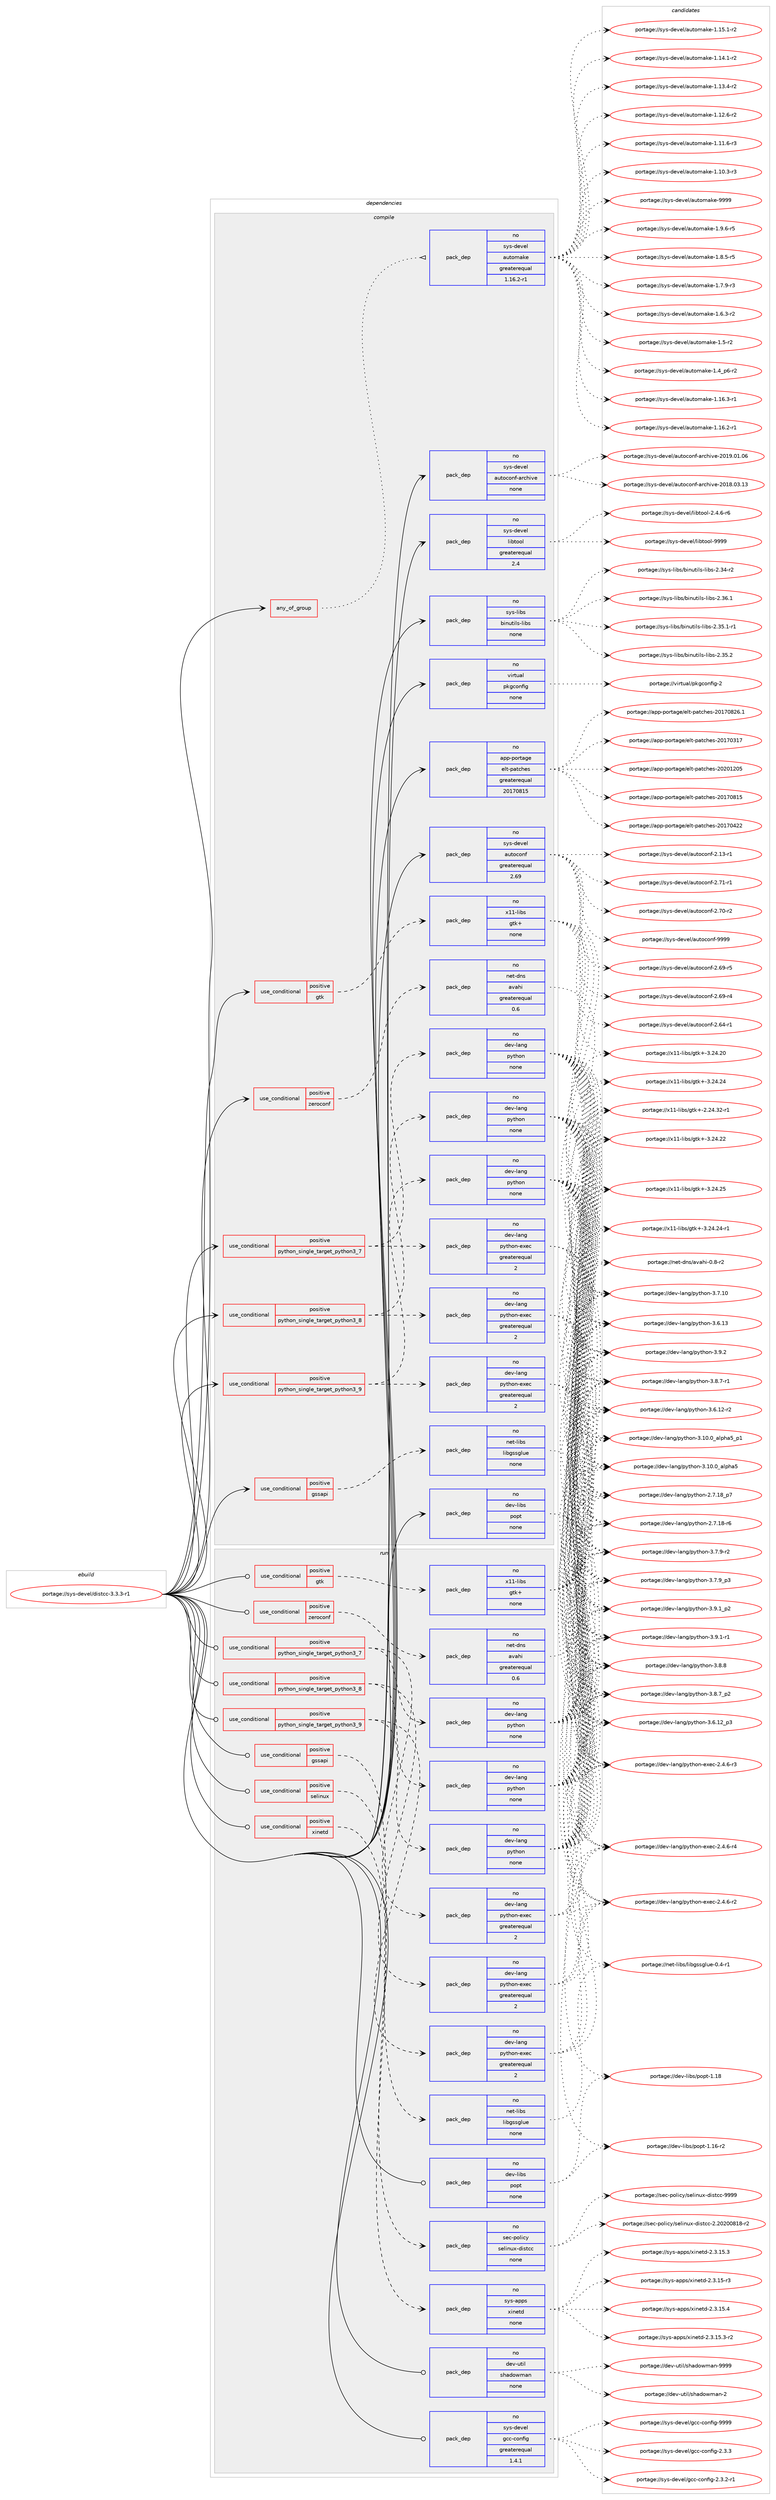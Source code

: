 digraph prolog {

# *************
# Graph options
# *************

newrank=true;
concentrate=true;
compound=true;
graph [rankdir=LR,fontname=Helvetica,fontsize=10,ranksep=1.5];#, ranksep=2.5, nodesep=0.2];
edge  [arrowhead=vee];
node  [fontname=Helvetica,fontsize=10];

# **********
# The ebuild
# **********

subgraph cluster_leftcol {
color=gray;
rank=same;
label=<<i>ebuild</i>>;
id [label="portage://sys-devel/distcc-3.3.3-r1", color=red, width=4, href="../sys-devel/distcc-3.3.3-r1.svg"];
}

# ****************
# The dependencies
# ****************

subgraph cluster_midcol {
color=gray;
label=<<i>dependencies</i>>;
subgraph cluster_compile {
fillcolor="#eeeeee";
style=filled;
label=<<i>compile</i>>;
subgraph any66 {
dependency5576 [label=<<TABLE BORDER="0" CELLBORDER="1" CELLSPACING="0" CELLPADDING="4"><TR><TD CELLPADDING="10">any_of_group</TD></TR></TABLE>>, shape=none, color=red];subgraph pack4156 {
dependency5577 [label=<<TABLE BORDER="0" CELLBORDER="1" CELLSPACING="0" CELLPADDING="4" WIDTH="220"><TR><TD ROWSPAN="6" CELLPADDING="30">pack_dep</TD></TR><TR><TD WIDTH="110">no</TD></TR><TR><TD>sys-devel</TD></TR><TR><TD>automake</TD></TR><TR><TD>greaterequal</TD></TR><TR><TD>1.16.2-r1</TD></TR></TABLE>>, shape=none, color=blue];
}
dependency5576:e -> dependency5577:w [weight=20,style="dotted",arrowhead="oinv"];
}
id:e -> dependency5576:w [weight=20,style="solid",arrowhead="vee"];
subgraph cond1345 {
dependency5578 [label=<<TABLE BORDER="0" CELLBORDER="1" CELLSPACING="0" CELLPADDING="4"><TR><TD ROWSPAN="3" CELLPADDING="10">use_conditional</TD></TR><TR><TD>positive</TD></TR><TR><TD>gssapi</TD></TR></TABLE>>, shape=none, color=red];
subgraph pack4157 {
dependency5579 [label=<<TABLE BORDER="0" CELLBORDER="1" CELLSPACING="0" CELLPADDING="4" WIDTH="220"><TR><TD ROWSPAN="6" CELLPADDING="30">pack_dep</TD></TR><TR><TD WIDTH="110">no</TD></TR><TR><TD>net-libs</TD></TR><TR><TD>libgssglue</TD></TR><TR><TD>none</TD></TR><TR><TD></TD></TR></TABLE>>, shape=none, color=blue];
}
dependency5578:e -> dependency5579:w [weight=20,style="dashed",arrowhead="vee"];
}
id:e -> dependency5578:w [weight=20,style="solid",arrowhead="vee"];
subgraph cond1346 {
dependency5580 [label=<<TABLE BORDER="0" CELLBORDER="1" CELLSPACING="0" CELLPADDING="4"><TR><TD ROWSPAN="3" CELLPADDING="10">use_conditional</TD></TR><TR><TD>positive</TD></TR><TR><TD>gtk</TD></TR></TABLE>>, shape=none, color=red];
subgraph pack4158 {
dependency5581 [label=<<TABLE BORDER="0" CELLBORDER="1" CELLSPACING="0" CELLPADDING="4" WIDTH="220"><TR><TD ROWSPAN="6" CELLPADDING="30">pack_dep</TD></TR><TR><TD WIDTH="110">no</TD></TR><TR><TD>x11-libs</TD></TR><TR><TD>gtk+</TD></TR><TR><TD>none</TD></TR><TR><TD></TD></TR></TABLE>>, shape=none, color=blue];
}
dependency5580:e -> dependency5581:w [weight=20,style="dashed",arrowhead="vee"];
}
id:e -> dependency5580:w [weight=20,style="solid",arrowhead="vee"];
subgraph cond1347 {
dependency5582 [label=<<TABLE BORDER="0" CELLBORDER="1" CELLSPACING="0" CELLPADDING="4"><TR><TD ROWSPAN="3" CELLPADDING="10">use_conditional</TD></TR><TR><TD>positive</TD></TR><TR><TD>python_single_target_python3_7</TD></TR></TABLE>>, shape=none, color=red];
subgraph pack4159 {
dependency5583 [label=<<TABLE BORDER="0" CELLBORDER="1" CELLSPACING="0" CELLPADDING="4" WIDTH="220"><TR><TD ROWSPAN="6" CELLPADDING="30">pack_dep</TD></TR><TR><TD WIDTH="110">no</TD></TR><TR><TD>dev-lang</TD></TR><TR><TD>python</TD></TR><TR><TD>none</TD></TR><TR><TD></TD></TR></TABLE>>, shape=none, color=blue];
}
dependency5582:e -> dependency5583:w [weight=20,style="dashed",arrowhead="vee"];
subgraph pack4160 {
dependency5584 [label=<<TABLE BORDER="0" CELLBORDER="1" CELLSPACING="0" CELLPADDING="4" WIDTH="220"><TR><TD ROWSPAN="6" CELLPADDING="30">pack_dep</TD></TR><TR><TD WIDTH="110">no</TD></TR><TR><TD>dev-lang</TD></TR><TR><TD>python-exec</TD></TR><TR><TD>greaterequal</TD></TR><TR><TD>2</TD></TR></TABLE>>, shape=none, color=blue];
}
dependency5582:e -> dependency5584:w [weight=20,style="dashed",arrowhead="vee"];
}
id:e -> dependency5582:w [weight=20,style="solid",arrowhead="vee"];
subgraph cond1348 {
dependency5585 [label=<<TABLE BORDER="0" CELLBORDER="1" CELLSPACING="0" CELLPADDING="4"><TR><TD ROWSPAN="3" CELLPADDING="10">use_conditional</TD></TR><TR><TD>positive</TD></TR><TR><TD>python_single_target_python3_8</TD></TR></TABLE>>, shape=none, color=red];
subgraph pack4161 {
dependency5586 [label=<<TABLE BORDER="0" CELLBORDER="1" CELLSPACING="0" CELLPADDING="4" WIDTH="220"><TR><TD ROWSPAN="6" CELLPADDING="30">pack_dep</TD></TR><TR><TD WIDTH="110">no</TD></TR><TR><TD>dev-lang</TD></TR><TR><TD>python</TD></TR><TR><TD>none</TD></TR><TR><TD></TD></TR></TABLE>>, shape=none, color=blue];
}
dependency5585:e -> dependency5586:w [weight=20,style="dashed",arrowhead="vee"];
subgraph pack4162 {
dependency5587 [label=<<TABLE BORDER="0" CELLBORDER="1" CELLSPACING="0" CELLPADDING="4" WIDTH="220"><TR><TD ROWSPAN="6" CELLPADDING="30">pack_dep</TD></TR><TR><TD WIDTH="110">no</TD></TR><TR><TD>dev-lang</TD></TR><TR><TD>python-exec</TD></TR><TR><TD>greaterequal</TD></TR><TR><TD>2</TD></TR></TABLE>>, shape=none, color=blue];
}
dependency5585:e -> dependency5587:w [weight=20,style="dashed",arrowhead="vee"];
}
id:e -> dependency5585:w [weight=20,style="solid",arrowhead="vee"];
subgraph cond1349 {
dependency5588 [label=<<TABLE BORDER="0" CELLBORDER="1" CELLSPACING="0" CELLPADDING="4"><TR><TD ROWSPAN="3" CELLPADDING="10">use_conditional</TD></TR><TR><TD>positive</TD></TR><TR><TD>python_single_target_python3_9</TD></TR></TABLE>>, shape=none, color=red];
subgraph pack4163 {
dependency5589 [label=<<TABLE BORDER="0" CELLBORDER="1" CELLSPACING="0" CELLPADDING="4" WIDTH="220"><TR><TD ROWSPAN="6" CELLPADDING="30">pack_dep</TD></TR><TR><TD WIDTH="110">no</TD></TR><TR><TD>dev-lang</TD></TR><TR><TD>python</TD></TR><TR><TD>none</TD></TR><TR><TD></TD></TR></TABLE>>, shape=none, color=blue];
}
dependency5588:e -> dependency5589:w [weight=20,style="dashed",arrowhead="vee"];
subgraph pack4164 {
dependency5590 [label=<<TABLE BORDER="0" CELLBORDER="1" CELLSPACING="0" CELLPADDING="4" WIDTH="220"><TR><TD ROWSPAN="6" CELLPADDING="30">pack_dep</TD></TR><TR><TD WIDTH="110">no</TD></TR><TR><TD>dev-lang</TD></TR><TR><TD>python-exec</TD></TR><TR><TD>greaterequal</TD></TR><TR><TD>2</TD></TR></TABLE>>, shape=none, color=blue];
}
dependency5588:e -> dependency5590:w [weight=20,style="dashed",arrowhead="vee"];
}
id:e -> dependency5588:w [weight=20,style="solid",arrowhead="vee"];
subgraph cond1350 {
dependency5591 [label=<<TABLE BORDER="0" CELLBORDER="1" CELLSPACING="0" CELLPADDING="4"><TR><TD ROWSPAN="3" CELLPADDING="10">use_conditional</TD></TR><TR><TD>positive</TD></TR><TR><TD>zeroconf</TD></TR></TABLE>>, shape=none, color=red];
subgraph pack4165 {
dependency5592 [label=<<TABLE BORDER="0" CELLBORDER="1" CELLSPACING="0" CELLPADDING="4" WIDTH="220"><TR><TD ROWSPAN="6" CELLPADDING="30">pack_dep</TD></TR><TR><TD WIDTH="110">no</TD></TR><TR><TD>net-dns</TD></TR><TR><TD>avahi</TD></TR><TR><TD>greaterequal</TD></TR><TR><TD>0.6</TD></TR></TABLE>>, shape=none, color=blue];
}
dependency5591:e -> dependency5592:w [weight=20,style="dashed",arrowhead="vee"];
}
id:e -> dependency5591:w [weight=20,style="solid",arrowhead="vee"];
subgraph pack4166 {
dependency5593 [label=<<TABLE BORDER="0" CELLBORDER="1" CELLSPACING="0" CELLPADDING="4" WIDTH="220"><TR><TD ROWSPAN="6" CELLPADDING="30">pack_dep</TD></TR><TR><TD WIDTH="110">no</TD></TR><TR><TD>app-portage</TD></TR><TR><TD>elt-patches</TD></TR><TR><TD>greaterequal</TD></TR><TR><TD>20170815</TD></TR></TABLE>>, shape=none, color=blue];
}
id:e -> dependency5593:w [weight=20,style="solid",arrowhead="vee"];
subgraph pack4167 {
dependency5594 [label=<<TABLE BORDER="0" CELLBORDER="1" CELLSPACING="0" CELLPADDING="4" WIDTH="220"><TR><TD ROWSPAN="6" CELLPADDING="30">pack_dep</TD></TR><TR><TD WIDTH="110">no</TD></TR><TR><TD>dev-libs</TD></TR><TR><TD>popt</TD></TR><TR><TD>none</TD></TR><TR><TD></TD></TR></TABLE>>, shape=none, color=blue];
}
id:e -> dependency5594:w [weight=20,style="solid",arrowhead="vee"];
subgraph pack4168 {
dependency5595 [label=<<TABLE BORDER="0" CELLBORDER="1" CELLSPACING="0" CELLPADDING="4" WIDTH="220"><TR><TD ROWSPAN="6" CELLPADDING="30">pack_dep</TD></TR><TR><TD WIDTH="110">no</TD></TR><TR><TD>sys-devel</TD></TR><TR><TD>autoconf</TD></TR><TR><TD>greaterequal</TD></TR><TR><TD>2.69</TD></TR></TABLE>>, shape=none, color=blue];
}
id:e -> dependency5595:w [weight=20,style="solid",arrowhead="vee"];
subgraph pack4169 {
dependency5596 [label=<<TABLE BORDER="0" CELLBORDER="1" CELLSPACING="0" CELLPADDING="4" WIDTH="220"><TR><TD ROWSPAN="6" CELLPADDING="30">pack_dep</TD></TR><TR><TD WIDTH="110">no</TD></TR><TR><TD>sys-devel</TD></TR><TR><TD>autoconf-archive</TD></TR><TR><TD>none</TD></TR><TR><TD></TD></TR></TABLE>>, shape=none, color=blue];
}
id:e -> dependency5596:w [weight=20,style="solid",arrowhead="vee"];
subgraph pack4170 {
dependency5597 [label=<<TABLE BORDER="0" CELLBORDER="1" CELLSPACING="0" CELLPADDING="4" WIDTH="220"><TR><TD ROWSPAN="6" CELLPADDING="30">pack_dep</TD></TR><TR><TD WIDTH="110">no</TD></TR><TR><TD>sys-devel</TD></TR><TR><TD>libtool</TD></TR><TR><TD>greaterequal</TD></TR><TR><TD>2.4</TD></TR></TABLE>>, shape=none, color=blue];
}
id:e -> dependency5597:w [weight=20,style="solid",arrowhead="vee"];
subgraph pack4171 {
dependency5598 [label=<<TABLE BORDER="0" CELLBORDER="1" CELLSPACING="0" CELLPADDING="4" WIDTH="220"><TR><TD ROWSPAN="6" CELLPADDING="30">pack_dep</TD></TR><TR><TD WIDTH="110">no</TD></TR><TR><TD>sys-libs</TD></TR><TR><TD>binutils-libs</TD></TR><TR><TD>none</TD></TR><TR><TD></TD></TR></TABLE>>, shape=none, color=blue];
}
id:e -> dependency5598:w [weight=20,style="solid",arrowhead="vee"];
subgraph pack4172 {
dependency5599 [label=<<TABLE BORDER="0" CELLBORDER="1" CELLSPACING="0" CELLPADDING="4" WIDTH="220"><TR><TD ROWSPAN="6" CELLPADDING="30">pack_dep</TD></TR><TR><TD WIDTH="110">no</TD></TR><TR><TD>virtual</TD></TR><TR><TD>pkgconfig</TD></TR><TR><TD>none</TD></TR><TR><TD></TD></TR></TABLE>>, shape=none, color=blue];
}
id:e -> dependency5599:w [weight=20,style="solid",arrowhead="vee"];
}
subgraph cluster_compileandrun {
fillcolor="#eeeeee";
style=filled;
label=<<i>compile and run</i>>;
}
subgraph cluster_run {
fillcolor="#eeeeee";
style=filled;
label=<<i>run</i>>;
subgraph cond1351 {
dependency5600 [label=<<TABLE BORDER="0" CELLBORDER="1" CELLSPACING="0" CELLPADDING="4"><TR><TD ROWSPAN="3" CELLPADDING="10">use_conditional</TD></TR><TR><TD>positive</TD></TR><TR><TD>gssapi</TD></TR></TABLE>>, shape=none, color=red];
subgraph pack4173 {
dependency5601 [label=<<TABLE BORDER="0" CELLBORDER="1" CELLSPACING="0" CELLPADDING="4" WIDTH="220"><TR><TD ROWSPAN="6" CELLPADDING="30">pack_dep</TD></TR><TR><TD WIDTH="110">no</TD></TR><TR><TD>net-libs</TD></TR><TR><TD>libgssglue</TD></TR><TR><TD>none</TD></TR><TR><TD></TD></TR></TABLE>>, shape=none, color=blue];
}
dependency5600:e -> dependency5601:w [weight=20,style="dashed",arrowhead="vee"];
}
id:e -> dependency5600:w [weight=20,style="solid",arrowhead="odot"];
subgraph cond1352 {
dependency5602 [label=<<TABLE BORDER="0" CELLBORDER="1" CELLSPACING="0" CELLPADDING="4"><TR><TD ROWSPAN="3" CELLPADDING="10">use_conditional</TD></TR><TR><TD>positive</TD></TR><TR><TD>gtk</TD></TR></TABLE>>, shape=none, color=red];
subgraph pack4174 {
dependency5603 [label=<<TABLE BORDER="0" CELLBORDER="1" CELLSPACING="0" CELLPADDING="4" WIDTH="220"><TR><TD ROWSPAN="6" CELLPADDING="30">pack_dep</TD></TR><TR><TD WIDTH="110">no</TD></TR><TR><TD>x11-libs</TD></TR><TR><TD>gtk+</TD></TR><TR><TD>none</TD></TR><TR><TD></TD></TR></TABLE>>, shape=none, color=blue];
}
dependency5602:e -> dependency5603:w [weight=20,style="dashed",arrowhead="vee"];
}
id:e -> dependency5602:w [weight=20,style="solid",arrowhead="odot"];
subgraph cond1353 {
dependency5604 [label=<<TABLE BORDER="0" CELLBORDER="1" CELLSPACING="0" CELLPADDING="4"><TR><TD ROWSPAN="3" CELLPADDING="10">use_conditional</TD></TR><TR><TD>positive</TD></TR><TR><TD>python_single_target_python3_7</TD></TR></TABLE>>, shape=none, color=red];
subgraph pack4175 {
dependency5605 [label=<<TABLE BORDER="0" CELLBORDER="1" CELLSPACING="0" CELLPADDING="4" WIDTH="220"><TR><TD ROWSPAN="6" CELLPADDING="30">pack_dep</TD></TR><TR><TD WIDTH="110">no</TD></TR><TR><TD>dev-lang</TD></TR><TR><TD>python</TD></TR><TR><TD>none</TD></TR><TR><TD></TD></TR></TABLE>>, shape=none, color=blue];
}
dependency5604:e -> dependency5605:w [weight=20,style="dashed",arrowhead="vee"];
subgraph pack4176 {
dependency5606 [label=<<TABLE BORDER="0" CELLBORDER="1" CELLSPACING="0" CELLPADDING="4" WIDTH="220"><TR><TD ROWSPAN="6" CELLPADDING="30">pack_dep</TD></TR><TR><TD WIDTH="110">no</TD></TR><TR><TD>dev-lang</TD></TR><TR><TD>python-exec</TD></TR><TR><TD>greaterequal</TD></TR><TR><TD>2</TD></TR></TABLE>>, shape=none, color=blue];
}
dependency5604:e -> dependency5606:w [weight=20,style="dashed",arrowhead="vee"];
}
id:e -> dependency5604:w [weight=20,style="solid",arrowhead="odot"];
subgraph cond1354 {
dependency5607 [label=<<TABLE BORDER="0" CELLBORDER="1" CELLSPACING="0" CELLPADDING="4"><TR><TD ROWSPAN="3" CELLPADDING="10">use_conditional</TD></TR><TR><TD>positive</TD></TR><TR><TD>python_single_target_python3_8</TD></TR></TABLE>>, shape=none, color=red];
subgraph pack4177 {
dependency5608 [label=<<TABLE BORDER="0" CELLBORDER="1" CELLSPACING="0" CELLPADDING="4" WIDTH="220"><TR><TD ROWSPAN="6" CELLPADDING="30">pack_dep</TD></TR><TR><TD WIDTH="110">no</TD></TR><TR><TD>dev-lang</TD></TR><TR><TD>python</TD></TR><TR><TD>none</TD></TR><TR><TD></TD></TR></TABLE>>, shape=none, color=blue];
}
dependency5607:e -> dependency5608:w [weight=20,style="dashed",arrowhead="vee"];
subgraph pack4178 {
dependency5609 [label=<<TABLE BORDER="0" CELLBORDER="1" CELLSPACING="0" CELLPADDING="4" WIDTH="220"><TR><TD ROWSPAN="6" CELLPADDING="30">pack_dep</TD></TR><TR><TD WIDTH="110">no</TD></TR><TR><TD>dev-lang</TD></TR><TR><TD>python-exec</TD></TR><TR><TD>greaterequal</TD></TR><TR><TD>2</TD></TR></TABLE>>, shape=none, color=blue];
}
dependency5607:e -> dependency5609:w [weight=20,style="dashed",arrowhead="vee"];
}
id:e -> dependency5607:w [weight=20,style="solid",arrowhead="odot"];
subgraph cond1355 {
dependency5610 [label=<<TABLE BORDER="0" CELLBORDER="1" CELLSPACING="0" CELLPADDING="4"><TR><TD ROWSPAN="3" CELLPADDING="10">use_conditional</TD></TR><TR><TD>positive</TD></TR><TR><TD>python_single_target_python3_9</TD></TR></TABLE>>, shape=none, color=red];
subgraph pack4179 {
dependency5611 [label=<<TABLE BORDER="0" CELLBORDER="1" CELLSPACING="0" CELLPADDING="4" WIDTH="220"><TR><TD ROWSPAN="6" CELLPADDING="30">pack_dep</TD></TR><TR><TD WIDTH="110">no</TD></TR><TR><TD>dev-lang</TD></TR><TR><TD>python</TD></TR><TR><TD>none</TD></TR><TR><TD></TD></TR></TABLE>>, shape=none, color=blue];
}
dependency5610:e -> dependency5611:w [weight=20,style="dashed",arrowhead="vee"];
subgraph pack4180 {
dependency5612 [label=<<TABLE BORDER="0" CELLBORDER="1" CELLSPACING="0" CELLPADDING="4" WIDTH="220"><TR><TD ROWSPAN="6" CELLPADDING="30">pack_dep</TD></TR><TR><TD WIDTH="110">no</TD></TR><TR><TD>dev-lang</TD></TR><TR><TD>python-exec</TD></TR><TR><TD>greaterequal</TD></TR><TR><TD>2</TD></TR></TABLE>>, shape=none, color=blue];
}
dependency5610:e -> dependency5612:w [weight=20,style="dashed",arrowhead="vee"];
}
id:e -> dependency5610:w [weight=20,style="solid",arrowhead="odot"];
subgraph cond1356 {
dependency5613 [label=<<TABLE BORDER="0" CELLBORDER="1" CELLSPACING="0" CELLPADDING="4"><TR><TD ROWSPAN="3" CELLPADDING="10">use_conditional</TD></TR><TR><TD>positive</TD></TR><TR><TD>selinux</TD></TR></TABLE>>, shape=none, color=red];
subgraph pack4181 {
dependency5614 [label=<<TABLE BORDER="0" CELLBORDER="1" CELLSPACING="0" CELLPADDING="4" WIDTH="220"><TR><TD ROWSPAN="6" CELLPADDING="30">pack_dep</TD></TR><TR><TD WIDTH="110">no</TD></TR><TR><TD>sec-policy</TD></TR><TR><TD>selinux-distcc</TD></TR><TR><TD>none</TD></TR><TR><TD></TD></TR></TABLE>>, shape=none, color=blue];
}
dependency5613:e -> dependency5614:w [weight=20,style="dashed",arrowhead="vee"];
}
id:e -> dependency5613:w [weight=20,style="solid",arrowhead="odot"];
subgraph cond1357 {
dependency5615 [label=<<TABLE BORDER="0" CELLBORDER="1" CELLSPACING="0" CELLPADDING="4"><TR><TD ROWSPAN="3" CELLPADDING="10">use_conditional</TD></TR><TR><TD>positive</TD></TR><TR><TD>xinetd</TD></TR></TABLE>>, shape=none, color=red];
subgraph pack4182 {
dependency5616 [label=<<TABLE BORDER="0" CELLBORDER="1" CELLSPACING="0" CELLPADDING="4" WIDTH="220"><TR><TD ROWSPAN="6" CELLPADDING="30">pack_dep</TD></TR><TR><TD WIDTH="110">no</TD></TR><TR><TD>sys-apps</TD></TR><TR><TD>xinetd</TD></TR><TR><TD>none</TD></TR><TR><TD></TD></TR></TABLE>>, shape=none, color=blue];
}
dependency5615:e -> dependency5616:w [weight=20,style="dashed",arrowhead="vee"];
}
id:e -> dependency5615:w [weight=20,style="solid",arrowhead="odot"];
subgraph cond1358 {
dependency5617 [label=<<TABLE BORDER="0" CELLBORDER="1" CELLSPACING="0" CELLPADDING="4"><TR><TD ROWSPAN="3" CELLPADDING="10">use_conditional</TD></TR><TR><TD>positive</TD></TR><TR><TD>zeroconf</TD></TR></TABLE>>, shape=none, color=red];
subgraph pack4183 {
dependency5618 [label=<<TABLE BORDER="0" CELLBORDER="1" CELLSPACING="0" CELLPADDING="4" WIDTH="220"><TR><TD ROWSPAN="6" CELLPADDING="30">pack_dep</TD></TR><TR><TD WIDTH="110">no</TD></TR><TR><TD>net-dns</TD></TR><TR><TD>avahi</TD></TR><TR><TD>greaterequal</TD></TR><TR><TD>0.6</TD></TR></TABLE>>, shape=none, color=blue];
}
dependency5617:e -> dependency5618:w [weight=20,style="dashed",arrowhead="vee"];
}
id:e -> dependency5617:w [weight=20,style="solid",arrowhead="odot"];
subgraph pack4184 {
dependency5619 [label=<<TABLE BORDER="0" CELLBORDER="1" CELLSPACING="0" CELLPADDING="4" WIDTH="220"><TR><TD ROWSPAN="6" CELLPADDING="30">pack_dep</TD></TR><TR><TD WIDTH="110">no</TD></TR><TR><TD>dev-libs</TD></TR><TR><TD>popt</TD></TR><TR><TD>none</TD></TR><TR><TD></TD></TR></TABLE>>, shape=none, color=blue];
}
id:e -> dependency5619:w [weight=20,style="solid",arrowhead="odot"];
subgraph pack4185 {
dependency5620 [label=<<TABLE BORDER="0" CELLBORDER="1" CELLSPACING="0" CELLPADDING="4" WIDTH="220"><TR><TD ROWSPAN="6" CELLPADDING="30">pack_dep</TD></TR><TR><TD WIDTH="110">no</TD></TR><TR><TD>dev-util</TD></TR><TR><TD>shadowman</TD></TR><TR><TD>none</TD></TR><TR><TD></TD></TR></TABLE>>, shape=none, color=blue];
}
id:e -> dependency5620:w [weight=20,style="solid",arrowhead="odot"];
subgraph pack4186 {
dependency5621 [label=<<TABLE BORDER="0" CELLBORDER="1" CELLSPACING="0" CELLPADDING="4" WIDTH="220"><TR><TD ROWSPAN="6" CELLPADDING="30">pack_dep</TD></TR><TR><TD WIDTH="110">no</TD></TR><TR><TD>sys-devel</TD></TR><TR><TD>gcc-config</TD></TR><TR><TD>greaterequal</TD></TR><TR><TD>1.4.1</TD></TR></TABLE>>, shape=none, color=blue];
}
id:e -> dependency5621:w [weight=20,style="solid",arrowhead="odot"];
}
}

# **************
# The candidates
# **************

subgraph cluster_choices {
rank=same;
color=gray;
label=<<i>candidates</i>>;

subgraph choice4156 {
color=black;
nodesep=1;
choice115121115451001011181011084797117116111109971071014557575757 [label="portage://sys-devel/automake-9999", color=red, width=4,href="../sys-devel/automake-9999.svg"];
choice115121115451001011181011084797117116111109971071014549465746544511453 [label="portage://sys-devel/automake-1.9.6-r5", color=red, width=4,href="../sys-devel/automake-1.9.6-r5.svg"];
choice115121115451001011181011084797117116111109971071014549465646534511453 [label="portage://sys-devel/automake-1.8.5-r5", color=red, width=4,href="../sys-devel/automake-1.8.5-r5.svg"];
choice115121115451001011181011084797117116111109971071014549465546574511451 [label="portage://sys-devel/automake-1.7.9-r3", color=red, width=4,href="../sys-devel/automake-1.7.9-r3.svg"];
choice115121115451001011181011084797117116111109971071014549465446514511450 [label="portage://sys-devel/automake-1.6.3-r2", color=red, width=4,href="../sys-devel/automake-1.6.3-r2.svg"];
choice11512111545100101118101108479711711611110997107101454946534511450 [label="portage://sys-devel/automake-1.5-r2", color=red, width=4,href="../sys-devel/automake-1.5-r2.svg"];
choice115121115451001011181011084797117116111109971071014549465295112544511450 [label="portage://sys-devel/automake-1.4_p6-r2", color=red, width=4,href="../sys-devel/automake-1.4_p6-r2.svg"];
choice11512111545100101118101108479711711611110997107101454946495446514511449 [label="portage://sys-devel/automake-1.16.3-r1", color=red, width=4,href="../sys-devel/automake-1.16.3-r1.svg"];
choice11512111545100101118101108479711711611110997107101454946495446504511449 [label="portage://sys-devel/automake-1.16.2-r1", color=red, width=4,href="../sys-devel/automake-1.16.2-r1.svg"];
choice11512111545100101118101108479711711611110997107101454946495346494511450 [label="portage://sys-devel/automake-1.15.1-r2", color=red, width=4,href="../sys-devel/automake-1.15.1-r2.svg"];
choice11512111545100101118101108479711711611110997107101454946495246494511450 [label="portage://sys-devel/automake-1.14.1-r2", color=red, width=4,href="../sys-devel/automake-1.14.1-r2.svg"];
choice11512111545100101118101108479711711611110997107101454946495146524511450 [label="portage://sys-devel/automake-1.13.4-r2", color=red, width=4,href="../sys-devel/automake-1.13.4-r2.svg"];
choice11512111545100101118101108479711711611110997107101454946495046544511450 [label="portage://sys-devel/automake-1.12.6-r2", color=red, width=4,href="../sys-devel/automake-1.12.6-r2.svg"];
choice11512111545100101118101108479711711611110997107101454946494946544511451 [label="portage://sys-devel/automake-1.11.6-r3", color=red, width=4,href="../sys-devel/automake-1.11.6-r3.svg"];
choice11512111545100101118101108479711711611110997107101454946494846514511451 [label="portage://sys-devel/automake-1.10.3-r3", color=red, width=4,href="../sys-devel/automake-1.10.3-r3.svg"];
dependency5577:e -> choice115121115451001011181011084797117116111109971071014557575757:w [style=dotted,weight="100"];
dependency5577:e -> choice115121115451001011181011084797117116111109971071014549465746544511453:w [style=dotted,weight="100"];
dependency5577:e -> choice115121115451001011181011084797117116111109971071014549465646534511453:w [style=dotted,weight="100"];
dependency5577:e -> choice115121115451001011181011084797117116111109971071014549465546574511451:w [style=dotted,weight="100"];
dependency5577:e -> choice115121115451001011181011084797117116111109971071014549465446514511450:w [style=dotted,weight="100"];
dependency5577:e -> choice11512111545100101118101108479711711611110997107101454946534511450:w [style=dotted,weight="100"];
dependency5577:e -> choice115121115451001011181011084797117116111109971071014549465295112544511450:w [style=dotted,weight="100"];
dependency5577:e -> choice11512111545100101118101108479711711611110997107101454946495446514511449:w [style=dotted,weight="100"];
dependency5577:e -> choice11512111545100101118101108479711711611110997107101454946495446504511449:w [style=dotted,weight="100"];
dependency5577:e -> choice11512111545100101118101108479711711611110997107101454946495346494511450:w [style=dotted,weight="100"];
dependency5577:e -> choice11512111545100101118101108479711711611110997107101454946495246494511450:w [style=dotted,weight="100"];
dependency5577:e -> choice11512111545100101118101108479711711611110997107101454946495146524511450:w [style=dotted,weight="100"];
dependency5577:e -> choice11512111545100101118101108479711711611110997107101454946495046544511450:w [style=dotted,weight="100"];
dependency5577:e -> choice11512111545100101118101108479711711611110997107101454946494946544511451:w [style=dotted,weight="100"];
dependency5577:e -> choice11512111545100101118101108479711711611110997107101454946494846514511451:w [style=dotted,weight="100"];
}
subgraph choice4157 {
color=black;
nodesep=1;
choice11010111645108105981154710810598103115115103108117101454846524511449 [label="portage://net-libs/libgssglue-0.4-r1", color=red, width=4,href="../net-libs/libgssglue-0.4-r1.svg"];
dependency5579:e -> choice11010111645108105981154710810598103115115103108117101454846524511449:w [style=dotted,weight="100"];
}
subgraph choice4158 {
color=black;
nodesep=1;
choice1204949451081059811547103116107434551465052465053 [label="portage://x11-libs/gtk+-3.24.25", color=red, width=4,href="../x11-libs/gtk+-3.24.25.svg"];
choice12049494510810598115471031161074345514650524650524511449 [label="portage://x11-libs/gtk+-3.24.24-r1", color=red, width=4,href="../x11-libs/gtk+-3.24.24-r1.svg"];
choice1204949451081059811547103116107434551465052465052 [label="portage://x11-libs/gtk+-3.24.24", color=red, width=4,href="../x11-libs/gtk+-3.24.24.svg"];
choice1204949451081059811547103116107434551465052465050 [label="portage://x11-libs/gtk+-3.24.22", color=red, width=4,href="../x11-libs/gtk+-3.24.22.svg"];
choice1204949451081059811547103116107434551465052465048 [label="portage://x11-libs/gtk+-3.24.20", color=red, width=4,href="../x11-libs/gtk+-3.24.20.svg"];
choice12049494510810598115471031161074345504650524651504511449 [label="portage://x11-libs/gtk+-2.24.32-r1", color=red, width=4,href="../x11-libs/gtk+-2.24.32-r1.svg"];
dependency5581:e -> choice1204949451081059811547103116107434551465052465053:w [style=dotted,weight="100"];
dependency5581:e -> choice12049494510810598115471031161074345514650524650524511449:w [style=dotted,weight="100"];
dependency5581:e -> choice1204949451081059811547103116107434551465052465052:w [style=dotted,weight="100"];
dependency5581:e -> choice1204949451081059811547103116107434551465052465050:w [style=dotted,weight="100"];
dependency5581:e -> choice1204949451081059811547103116107434551465052465048:w [style=dotted,weight="100"];
dependency5581:e -> choice12049494510810598115471031161074345504650524651504511449:w [style=dotted,weight="100"];
}
subgraph choice4159 {
color=black;
nodesep=1;
choice100101118451089711010347112121116104111110455146574650 [label="portage://dev-lang/python-3.9.2", color=red, width=4,href="../dev-lang/python-3.9.2.svg"];
choice1001011184510897110103471121211161041111104551465746499511250 [label="portage://dev-lang/python-3.9.1_p2", color=red, width=4,href="../dev-lang/python-3.9.1_p2.svg"];
choice1001011184510897110103471121211161041111104551465746494511449 [label="portage://dev-lang/python-3.9.1-r1", color=red, width=4,href="../dev-lang/python-3.9.1-r1.svg"];
choice100101118451089711010347112121116104111110455146564656 [label="portage://dev-lang/python-3.8.8", color=red, width=4,href="../dev-lang/python-3.8.8.svg"];
choice1001011184510897110103471121211161041111104551465646559511250 [label="portage://dev-lang/python-3.8.7_p2", color=red, width=4,href="../dev-lang/python-3.8.7_p2.svg"];
choice1001011184510897110103471121211161041111104551465646554511449 [label="portage://dev-lang/python-3.8.7-r1", color=red, width=4,href="../dev-lang/python-3.8.7-r1.svg"];
choice1001011184510897110103471121211161041111104551465546579511251 [label="portage://dev-lang/python-3.7.9_p3", color=red, width=4,href="../dev-lang/python-3.7.9_p3.svg"];
choice1001011184510897110103471121211161041111104551465546574511450 [label="portage://dev-lang/python-3.7.9-r2", color=red, width=4,href="../dev-lang/python-3.7.9-r2.svg"];
choice10010111845108971101034711212111610411111045514655464948 [label="portage://dev-lang/python-3.7.10", color=red, width=4,href="../dev-lang/python-3.7.10.svg"];
choice10010111845108971101034711212111610411111045514654464951 [label="portage://dev-lang/python-3.6.13", color=red, width=4,href="../dev-lang/python-3.6.13.svg"];
choice100101118451089711010347112121116104111110455146544649509511251 [label="portage://dev-lang/python-3.6.12_p3", color=red, width=4,href="../dev-lang/python-3.6.12_p3.svg"];
choice100101118451089711010347112121116104111110455146544649504511450 [label="portage://dev-lang/python-3.6.12-r2", color=red, width=4,href="../dev-lang/python-3.6.12-r2.svg"];
choice10010111845108971101034711212111610411111045514649484648959710811210497539511249 [label="portage://dev-lang/python-3.10.0_alpha5_p1", color=red, width=4,href="../dev-lang/python-3.10.0_alpha5_p1.svg"];
choice1001011184510897110103471121211161041111104551464948464895971081121049753 [label="portage://dev-lang/python-3.10.0_alpha5", color=red, width=4,href="../dev-lang/python-3.10.0_alpha5.svg"];
choice100101118451089711010347112121116104111110455046554649569511255 [label="portage://dev-lang/python-2.7.18_p7", color=red, width=4,href="../dev-lang/python-2.7.18_p7.svg"];
choice100101118451089711010347112121116104111110455046554649564511454 [label="portage://dev-lang/python-2.7.18-r6", color=red, width=4,href="../dev-lang/python-2.7.18-r6.svg"];
dependency5583:e -> choice100101118451089711010347112121116104111110455146574650:w [style=dotted,weight="100"];
dependency5583:e -> choice1001011184510897110103471121211161041111104551465746499511250:w [style=dotted,weight="100"];
dependency5583:e -> choice1001011184510897110103471121211161041111104551465746494511449:w [style=dotted,weight="100"];
dependency5583:e -> choice100101118451089711010347112121116104111110455146564656:w [style=dotted,weight="100"];
dependency5583:e -> choice1001011184510897110103471121211161041111104551465646559511250:w [style=dotted,weight="100"];
dependency5583:e -> choice1001011184510897110103471121211161041111104551465646554511449:w [style=dotted,weight="100"];
dependency5583:e -> choice1001011184510897110103471121211161041111104551465546579511251:w [style=dotted,weight="100"];
dependency5583:e -> choice1001011184510897110103471121211161041111104551465546574511450:w [style=dotted,weight="100"];
dependency5583:e -> choice10010111845108971101034711212111610411111045514655464948:w [style=dotted,weight="100"];
dependency5583:e -> choice10010111845108971101034711212111610411111045514654464951:w [style=dotted,weight="100"];
dependency5583:e -> choice100101118451089711010347112121116104111110455146544649509511251:w [style=dotted,weight="100"];
dependency5583:e -> choice100101118451089711010347112121116104111110455146544649504511450:w [style=dotted,weight="100"];
dependency5583:e -> choice10010111845108971101034711212111610411111045514649484648959710811210497539511249:w [style=dotted,weight="100"];
dependency5583:e -> choice1001011184510897110103471121211161041111104551464948464895971081121049753:w [style=dotted,weight="100"];
dependency5583:e -> choice100101118451089711010347112121116104111110455046554649569511255:w [style=dotted,weight="100"];
dependency5583:e -> choice100101118451089711010347112121116104111110455046554649564511454:w [style=dotted,weight="100"];
}
subgraph choice4160 {
color=black;
nodesep=1;
choice10010111845108971101034711212111610411111045101120101994550465246544511452 [label="portage://dev-lang/python-exec-2.4.6-r4", color=red, width=4,href="../dev-lang/python-exec-2.4.6-r4.svg"];
choice10010111845108971101034711212111610411111045101120101994550465246544511451 [label="portage://dev-lang/python-exec-2.4.6-r3", color=red, width=4,href="../dev-lang/python-exec-2.4.6-r3.svg"];
choice10010111845108971101034711212111610411111045101120101994550465246544511450 [label="portage://dev-lang/python-exec-2.4.6-r2", color=red, width=4,href="../dev-lang/python-exec-2.4.6-r2.svg"];
dependency5584:e -> choice10010111845108971101034711212111610411111045101120101994550465246544511452:w [style=dotted,weight="100"];
dependency5584:e -> choice10010111845108971101034711212111610411111045101120101994550465246544511451:w [style=dotted,weight="100"];
dependency5584:e -> choice10010111845108971101034711212111610411111045101120101994550465246544511450:w [style=dotted,weight="100"];
}
subgraph choice4161 {
color=black;
nodesep=1;
choice100101118451089711010347112121116104111110455146574650 [label="portage://dev-lang/python-3.9.2", color=red, width=4,href="../dev-lang/python-3.9.2.svg"];
choice1001011184510897110103471121211161041111104551465746499511250 [label="portage://dev-lang/python-3.9.1_p2", color=red, width=4,href="../dev-lang/python-3.9.1_p2.svg"];
choice1001011184510897110103471121211161041111104551465746494511449 [label="portage://dev-lang/python-3.9.1-r1", color=red, width=4,href="../dev-lang/python-3.9.1-r1.svg"];
choice100101118451089711010347112121116104111110455146564656 [label="portage://dev-lang/python-3.8.8", color=red, width=4,href="../dev-lang/python-3.8.8.svg"];
choice1001011184510897110103471121211161041111104551465646559511250 [label="portage://dev-lang/python-3.8.7_p2", color=red, width=4,href="../dev-lang/python-3.8.7_p2.svg"];
choice1001011184510897110103471121211161041111104551465646554511449 [label="portage://dev-lang/python-3.8.7-r1", color=red, width=4,href="../dev-lang/python-3.8.7-r1.svg"];
choice1001011184510897110103471121211161041111104551465546579511251 [label="portage://dev-lang/python-3.7.9_p3", color=red, width=4,href="../dev-lang/python-3.7.9_p3.svg"];
choice1001011184510897110103471121211161041111104551465546574511450 [label="portage://dev-lang/python-3.7.9-r2", color=red, width=4,href="../dev-lang/python-3.7.9-r2.svg"];
choice10010111845108971101034711212111610411111045514655464948 [label="portage://dev-lang/python-3.7.10", color=red, width=4,href="../dev-lang/python-3.7.10.svg"];
choice10010111845108971101034711212111610411111045514654464951 [label="portage://dev-lang/python-3.6.13", color=red, width=4,href="../dev-lang/python-3.6.13.svg"];
choice100101118451089711010347112121116104111110455146544649509511251 [label="portage://dev-lang/python-3.6.12_p3", color=red, width=4,href="../dev-lang/python-3.6.12_p3.svg"];
choice100101118451089711010347112121116104111110455146544649504511450 [label="portage://dev-lang/python-3.6.12-r2", color=red, width=4,href="../dev-lang/python-3.6.12-r2.svg"];
choice10010111845108971101034711212111610411111045514649484648959710811210497539511249 [label="portage://dev-lang/python-3.10.0_alpha5_p1", color=red, width=4,href="../dev-lang/python-3.10.0_alpha5_p1.svg"];
choice1001011184510897110103471121211161041111104551464948464895971081121049753 [label="portage://dev-lang/python-3.10.0_alpha5", color=red, width=4,href="../dev-lang/python-3.10.0_alpha5.svg"];
choice100101118451089711010347112121116104111110455046554649569511255 [label="portage://dev-lang/python-2.7.18_p7", color=red, width=4,href="../dev-lang/python-2.7.18_p7.svg"];
choice100101118451089711010347112121116104111110455046554649564511454 [label="portage://dev-lang/python-2.7.18-r6", color=red, width=4,href="../dev-lang/python-2.7.18-r6.svg"];
dependency5586:e -> choice100101118451089711010347112121116104111110455146574650:w [style=dotted,weight="100"];
dependency5586:e -> choice1001011184510897110103471121211161041111104551465746499511250:w [style=dotted,weight="100"];
dependency5586:e -> choice1001011184510897110103471121211161041111104551465746494511449:w [style=dotted,weight="100"];
dependency5586:e -> choice100101118451089711010347112121116104111110455146564656:w [style=dotted,weight="100"];
dependency5586:e -> choice1001011184510897110103471121211161041111104551465646559511250:w [style=dotted,weight="100"];
dependency5586:e -> choice1001011184510897110103471121211161041111104551465646554511449:w [style=dotted,weight="100"];
dependency5586:e -> choice1001011184510897110103471121211161041111104551465546579511251:w [style=dotted,weight="100"];
dependency5586:e -> choice1001011184510897110103471121211161041111104551465546574511450:w [style=dotted,weight="100"];
dependency5586:e -> choice10010111845108971101034711212111610411111045514655464948:w [style=dotted,weight="100"];
dependency5586:e -> choice10010111845108971101034711212111610411111045514654464951:w [style=dotted,weight="100"];
dependency5586:e -> choice100101118451089711010347112121116104111110455146544649509511251:w [style=dotted,weight="100"];
dependency5586:e -> choice100101118451089711010347112121116104111110455146544649504511450:w [style=dotted,weight="100"];
dependency5586:e -> choice10010111845108971101034711212111610411111045514649484648959710811210497539511249:w [style=dotted,weight="100"];
dependency5586:e -> choice1001011184510897110103471121211161041111104551464948464895971081121049753:w [style=dotted,weight="100"];
dependency5586:e -> choice100101118451089711010347112121116104111110455046554649569511255:w [style=dotted,weight="100"];
dependency5586:e -> choice100101118451089711010347112121116104111110455046554649564511454:w [style=dotted,weight="100"];
}
subgraph choice4162 {
color=black;
nodesep=1;
choice10010111845108971101034711212111610411111045101120101994550465246544511452 [label="portage://dev-lang/python-exec-2.4.6-r4", color=red, width=4,href="../dev-lang/python-exec-2.4.6-r4.svg"];
choice10010111845108971101034711212111610411111045101120101994550465246544511451 [label="portage://dev-lang/python-exec-2.4.6-r3", color=red, width=4,href="../dev-lang/python-exec-2.4.6-r3.svg"];
choice10010111845108971101034711212111610411111045101120101994550465246544511450 [label="portage://dev-lang/python-exec-2.4.6-r2", color=red, width=4,href="../dev-lang/python-exec-2.4.6-r2.svg"];
dependency5587:e -> choice10010111845108971101034711212111610411111045101120101994550465246544511452:w [style=dotted,weight="100"];
dependency5587:e -> choice10010111845108971101034711212111610411111045101120101994550465246544511451:w [style=dotted,weight="100"];
dependency5587:e -> choice10010111845108971101034711212111610411111045101120101994550465246544511450:w [style=dotted,weight="100"];
}
subgraph choice4163 {
color=black;
nodesep=1;
choice100101118451089711010347112121116104111110455146574650 [label="portage://dev-lang/python-3.9.2", color=red, width=4,href="../dev-lang/python-3.9.2.svg"];
choice1001011184510897110103471121211161041111104551465746499511250 [label="portage://dev-lang/python-3.9.1_p2", color=red, width=4,href="../dev-lang/python-3.9.1_p2.svg"];
choice1001011184510897110103471121211161041111104551465746494511449 [label="portage://dev-lang/python-3.9.1-r1", color=red, width=4,href="../dev-lang/python-3.9.1-r1.svg"];
choice100101118451089711010347112121116104111110455146564656 [label="portage://dev-lang/python-3.8.8", color=red, width=4,href="../dev-lang/python-3.8.8.svg"];
choice1001011184510897110103471121211161041111104551465646559511250 [label="portage://dev-lang/python-3.8.7_p2", color=red, width=4,href="../dev-lang/python-3.8.7_p2.svg"];
choice1001011184510897110103471121211161041111104551465646554511449 [label="portage://dev-lang/python-3.8.7-r1", color=red, width=4,href="../dev-lang/python-3.8.7-r1.svg"];
choice1001011184510897110103471121211161041111104551465546579511251 [label="portage://dev-lang/python-3.7.9_p3", color=red, width=4,href="../dev-lang/python-3.7.9_p3.svg"];
choice1001011184510897110103471121211161041111104551465546574511450 [label="portage://dev-lang/python-3.7.9-r2", color=red, width=4,href="../dev-lang/python-3.7.9-r2.svg"];
choice10010111845108971101034711212111610411111045514655464948 [label="portage://dev-lang/python-3.7.10", color=red, width=4,href="../dev-lang/python-3.7.10.svg"];
choice10010111845108971101034711212111610411111045514654464951 [label="portage://dev-lang/python-3.6.13", color=red, width=4,href="../dev-lang/python-3.6.13.svg"];
choice100101118451089711010347112121116104111110455146544649509511251 [label="portage://dev-lang/python-3.6.12_p3", color=red, width=4,href="../dev-lang/python-3.6.12_p3.svg"];
choice100101118451089711010347112121116104111110455146544649504511450 [label="portage://dev-lang/python-3.6.12-r2", color=red, width=4,href="../dev-lang/python-3.6.12-r2.svg"];
choice10010111845108971101034711212111610411111045514649484648959710811210497539511249 [label="portage://dev-lang/python-3.10.0_alpha5_p1", color=red, width=4,href="../dev-lang/python-3.10.0_alpha5_p1.svg"];
choice1001011184510897110103471121211161041111104551464948464895971081121049753 [label="portage://dev-lang/python-3.10.0_alpha5", color=red, width=4,href="../dev-lang/python-3.10.0_alpha5.svg"];
choice100101118451089711010347112121116104111110455046554649569511255 [label="portage://dev-lang/python-2.7.18_p7", color=red, width=4,href="../dev-lang/python-2.7.18_p7.svg"];
choice100101118451089711010347112121116104111110455046554649564511454 [label="portage://dev-lang/python-2.7.18-r6", color=red, width=4,href="../dev-lang/python-2.7.18-r6.svg"];
dependency5589:e -> choice100101118451089711010347112121116104111110455146574650:w [style=dotted,weight="100"];
dependency5589:e -> choice1001011184510897110103471121211161041111104551465746499511250:w [style=dotted,weight="100"];
dependency5589:e -> choice1001011184510897110103471121211161041111104551465746494511449:w [style=dotted,weight="100"];
dependency5589:e -> choice100101118451089711010347112121116104111110455146564656:w [style=dotted,weight="100"];
dependency5589:e -> choice1001011184510897110103471121211161041111104551465646559511250:w [style=dotted,weight="100"];
dependency5589:e -> choice1001011184510897110103471121211161041111104551465646554511449:w [style=dotted,weight="100"];
dependency5589:e -> choice1001011184510897110103471121211161041111104551465546579511251:w [style=dotted,weight="100"];
dependency5589:e -> choice1001011184510897110103471121211161041111104551465546574511450:w [style=dotted,weight="100"];
dependency5589:e -> choice10010111845108971101034711212111610411111045514655464948:w [style=dotted,weight="100"];
dependency5589:e -> choice10010111845108971101034711212111610411111045514654464951:w [style=dotted,weight="100"];
dependency5589:e -> choice100101118451089711010347112121116104111110455146544649509511251:w [style=dotted,weight="100"];
dependency5589:e -> choice100101118451089711010347112121116104111110455146544649504511450:w [style=dotted,weight="100"];
dependency5589:e -> choice10010111845108971101034711212111610411111045514649484648959710811210497539511249:w [style=dotted,weight="100"];
dependency5589:e -> choice1001011184510897110103471121211161041111104551464948464895971081121049753:w [style=dotted,weight="100"];
dependency5589:e -> choice100101118451089711010347112121116104111110455046554649569511255:w [style=dotted,weight="100"];
dependency5589:e -> choice100101118451089711010347112121116104111110455046554649564511454:w [style=dotted,weight="100"];
}
subgraph choice4164 {
color=black;
nodesep=1;
choice10010111845108971101034711212111610411111045101120101994550465246544511452 [label="portage://dev-lang/python-exec-2.4.6-r4", color=red, width=4,href="../dev-lang/python-exec-2.4.6-r4.svg"];
choice10010111845108971101034711212111610411111045101120101994550465246544511451 [label="portage://dev-lang/python-exec-2.4.6-r3", color=red, width=4,href="../dev-lang/python-exec-2.4.6-r3.svg"];
choice10010111845108971101034711212111610411111045101120101994550465246544511450 [label="portage://dev-lang/python-exec-2.4.6-r2", color=red, width=4,href="../dev-lang/python-exec-2.4.6-r2.svg"];
dependency5590:e -> choice10010111845108971101034711212111610411111045101120101994550465246544511452:w [style=dotted,weight="100"];
dependency5590:e -> choice10010111845108971101034711212111610411111045101120101994550465246544511451:w [style=dotted,weight="100"];
dependency5590:e -> choice10010111845108971101034711212111610411111045101120101994550465246544511450:w [style=dotted,weight="100"];
}
subgraph choice4165 {
color=black;
nodesep=1;
choice11010111645100110115479711897104105454846564511450 [label="portage://net-dns/avahi-0.8-r2", color=red, width=4,href="../net-dns/avahi-0.8-r2.svg"];
dependency5592:e -> choice11010111645100110115479711897104105454846564511450:w [style=dotted,weight="100"];
}
subgraph choice4166 {
color=black;
nodesep=1;
choice97112112451121111141169710310147101108116451129711699104101115455048504849504853 [label="portage://app-portage/elt-patches-20201205", color=red, width=4,href="../app-portage/elt-patches-20201205.svg"];
choice971121124511211111411697103101471011081164511297116991041011154550484955485650544649 [label="portage://app-portage/elt-patches-20170826.1", color=red, width=4,href="../app-portage/elt-patches-20170826.1.svg"];
choice97112112451121111141169710310147101108116451129711699104101115455048495548564953 [label="portage://app-portage/elt-patches-20170815", color=red, width=4,href="../app-portage/elt-patches-20170815.svg"];
choice97112112451121111141169710310147101108116451129711699104101115455048495548525050 [label="portage://app-portage/elt-patches-20170422", color=red, width=4,href="../app-portage/elt-patches-20170422.svg"];
choice97112112451121111141169710310147101108116451129711699104101115455048495548514955 [label="portage://app-portage/elt-patches-20170317", color=red, width=4,href="../app-portage/elt-patches-20170317.svg"];
dependency5593:e -> choice97112112451121111141169710310147101108116451129711699104101115455048504849504853:w [style=dotted,weight="100"];
dependency5593:e -> choice971121124511211111411697103101471011081164511297116991041011154550484955485650544649:w [style=dotted,weight="100"];
dependency5593:e -> choice97112112451121111141169710310147101108116451129711699104101115455048495548564953:w [style=dotted,weight="100"];
dependency5593:e -> choice97112112451121111141169710310147101108116451129711699104101115455048495548525050:w [style=dotted,weight="100"];
dependency5593:e -> choice97112112451121111141169710310147101108116451129711699104101115455048495548514955:w [style=dotted,weight="100"];
}
subgraph choice4167 {
color=black;
nodesep=1;
choice1001011184510810598115471121111121164549464956 [label="portage://dev-libs/popt-1.18", color=red, width=4,href="../dev-libs/popt-1.18.svg"];
choice10010111845108105981154711211111211645494649544511450 [label="portage://dev-libs/popt-1.16-r2", color=red, width=4,href="../dev-libs/popt-1.16-r2.svg"];
dependency5594:e -> choice1001011184510810598115471121111121164549464956:w [style=dotted,weight="100"];
dependency5594:e -> choice10010111845108105981154711211111211645494649544511450:w [style=dotted,weight="100"];
}
subgraph choice4168 {
color=black;
nodesep=1;
choice115121115451001011181011084797117116111991111101024557575757 [label="portage://sys-devel/autoconf-9999", color=red, width=4,href="../sys-devel/autoconf-9999.svg"];
choice1151211154510010111810110847971171161119911111010245504655494511449 [label="portage://sys-devel/autoconf-2.71-r1", color=red, width=4,href="../sys-devel/autoconf-2.71-r1.svg"];
choice1151211154510010111810110847971171161119911111010245504655484511450 [label="portage://sys-devel/autoconf-2.70-r2", color=red, width=4,href="../sys-devel/autoconf-2.70-r2.svg"];
choice1151211154510010111810110847971171161119911111010245504654574511453 [label="portage://sys-devel/autoconf-2.69-r5", color=red, width=4,href="../sys-devel/autoconf-2.69-r5.svg"];
choice1151211154510010111810110847971171161119911111010245504654574511452 [label="portage://sys-devel/autoconf-2.69-r4", color=red, width=4,href="../sys-devel/autoconf-2.69-r4.svg"];
choice1151211154510010111810110847971171161119911111010245504654524511449 [label="portage://sys-devel/autoconf-2.64-r1", color=red, width=4,href="../sys-devel/autoconf-2.64-r1.svg"];
choice1151211154510010111810110847971171161119911111010245504649514511449 [label="portage://sys-devel/autoconf-2.13-r1", color=red, width=4,href="../sys-devel/autoconf-2.13-r1.svg"];
dependency5595:e -> choice115121115451001011181011084797117116111991111101024557575757:w [style=dotted,weight="100"];
dependency5595:e -> choice1151211154510010111810110847971171161119911111010245504655494511449:w [style=dotted,weight="100"];
dependency5595:e -> choice1151211154510010111810110847971171161119911111010245504655484511450:w [style=dotted,weight="100"];
dependency5595:e -> choice1151211154510010111810110847971171161119911111010245504654574511453:w [style=dotted,weight="100"];
dependency5595:e -> choice1151211154510010111810110847971171161119911111010245504654574511452:w [style=dotted,weight="100"];
dependency5595:e -> choice1151211154510010111810110847971171161119911111010245504654524511449:w [style=dotted,weight="100"];
dependency5595:e -> choice1151211154510010111810110847971171161119911111010245504649514511449:w [style=dotted,weight="100"];
}
subgraph choice4169 {
color=black;
nodesep=1;
choice115121115451001011181011084797117116111991111101024597114991041051181014550484957464849464854 [label="portage://sys-devel/autoconf-archive-2019.01.06", color=red, width=4,href="../sys-devel/autoconf-archive-2019.01.06.svg"];
choice115121115451001011181011084797117116111991111101024597114991041051181014550484956464851464951 [label="portage://sys-devel/autoconf-archive-2018.03.13", color=red, width=4,href="../sys-devel/autoconf-archive-2018.03.13.svg"];
dependency5596:e -> choice115121115451001011181011084797117116111991111101024597114991041051181014550484957464849464854:w [style=dotted,weight="100"];
dependency5596:e -> choice115121115451001011181011084797117116111991111101024597114991041051181014550484956464851464951:w [style=dotted,weight="100"];
}
subgraph choice4170 {
color=black;
nodesep=1;
choice1151211154510010111810110847108105981161111111084557575757 [label="portage://sys-devel/libtool-9999", color=red, width=4,href="../sys-devel/libtool-9999.svg"];
choice1151211154510010111810110847108105981161111111084550465246544511454 [label="portage://sys-devel/libtool-2.4.6-r6", color=red, width=4,href="../sys-devel/libtool-2.4.6-r6.svg"];
dependency5597:e -> choice1151211154510010111810110847108105981161111111084557575757:w [style=dotted,weight="100"];
dependency5597:e -> choice1151211154510010111810110847108105981161111111084550465246544511454:w [style=dotted,weight="100"];
}
subgraph choice4171 {
color=black;
nodesep=1;
choice11512111545108105981154798105110117116105108115451081059811545504651544649 [label="portage://sys-libs/binutils-libs-2.36.1", color=red, width=4,href="../sys-libs/binutils-libs-2.36.1.svg"];
choice11512111545108105981154798105110117116105108115451081059811545504651534650 [label="portage://sys-libs/binutils-libs-2.35.2", color=red, width=4,href="../sys-libs/binutils-libs-2.35.2.svg"];
choice115121115451081059811547981051101171161051081154510810598115455046515346494511449 [label="portage://sys-libs/binutils-libs-2.35.1-r1", color=red, width=4,href="../sys-libs/binutils-libs-2.35.1-r1.svg"];
choice11512111545108105981154798105110117116105108115451081059811545504651524511450 [label="portage://sys-libs/binutils-libs-2.34-r2", color=red, width=4,href="../sys-libs/binutils-libs-2.34-r2.svg"];
dependency5598:e -> choice11512111545108105981154798105110117116105108115451081059811545504651544649:w [style=dotted,weight="100"];
dependency5598:e -> choice11512111545108105981154798105110117116105108115451081059811545504651534650:w [style=dotted,weight="100"];
dependency5598:e -> choice115121115451081059811547981051101171161051081154510810598115455046515346494511449:w [style=dotted,weight="100"];
dependency5598:e -> choice11512111545108105981154798105110117116105108115451081059811545504651524511450:w [style=dotted,weight="100"];
}
subgraph choice4172 {
color=black;
nodesep=1;
choice1181051141161179710847112107103991111101021051034550 [label="portage://virtual/pkgconfig-2", color=red, width=4,href="../virtual/pkgconfig-2.svg"];
dependency5599:e -> choice1181051141161179710847112107103991111101021051034550:w [style=dotted,weight="100"];
}
subgraph choice4173 {
color=black;
nodesep=1;
choice11010111645108105981154710810598103115115103108117101454846524511449 [label="portage://net-libs/libgssglue-0.4-r1", color=red, width=4,href="../net-libs/libgssglue-0.4-r1.svg"];
dependency5601:e -> choice11010111645108105981154710810598103115115103108117101454846524511449:w [style=dotted,weight="100"];
}
subgraph choice4174 {
color=black;
nodesep=1;
choice1204949451081059811547103116107434551465052465053 [label="portage://x11-libs/gtk+-3.24.25", color=red, width=4,href="../x11-libs/gtk+-3.24.25.svg"];
choice12049494510810598115471031161074345514650524650524511449 [label="portage://x11-libs/gtk+-3.24.24-r1", color=red, width=4,href="../x11-libs/gtk+-3.24.24-r1.svg"];
choice1204949451081059811547103116107434551465052465052 [label="portage://x11-libs/gtk+-3.24.24", color=red, width=4,href="../x11-libs/gtk+-3.24.24.svg"];
choice1204949451081059811547103116107434551465052465050 [label="portage://x11-libs/gtk+-3.24.22", color=red, width=4,href="../x11-libs/gtk+-3.24.22.svg"];
choice1204949451081059811547103116107434551465052465048 [label="portage://x11-libs/gtk+-3.24.20", color=red, width=4,href="../x11-libs/gtk+-3.24.20.svg"];
choice12049494510810598115471031161074345504650524651504511449 [label="portage://x11-libs/gtk+-2.24.32-r1", color=red, width=4,href="../x11-libs/gtk+-2.24.32-r1.svg"];
dependency5603:e -> choice1204949451081059811547103116107434551465052465053:w [style=dotted,weight="100"];
dependency5603:e -> choice12049494510810598115471031161074345514650524650524511449:w [style=dotted,weight="100"];
dependency5603:e -> choice1204949451081059811547103116107434551465052465052:w [style=dotted,weight="100"];
dependency5603:e -> choice1204949451081059811547103116107434551465052465050:w [style=dotted,weight="100"];
dependency5603:e -> choice1204949451081059811547103116107434551465052465048:w [style=dotted,weight="100"];
dependency5603:e -> choice12049494510810598115471031161074345504650524651504511449:w [style=dotted,weight="100"];
}
subgraph choice4175 {
color=black;
nodesep=1;
choice100101118451089711010347112121116104111110455146574650 [label="portage://dev-lang/python-3.9.2", color=red, width=4,href="../dev-lang/python-3.9.2.svg"];
choice1001011184510897110103471121211161041111104551465746499511250 [label="portage://dev-lang/python-3.9.1_p2", color=red, width=4,href="../dev-lang/python-3.9.1_p2.svg"];
choice1001011184510897110103471121211161041111104551465746494511449 [label="portage://dev-lang/python-3.9.1-r1", color=red, width=4,href="../dev-lang/python-3.9.1-r1.svg"];
choice100101118451089711010347112121116104111110455146564656 [label="portage://dev-lang/python-3.8.8", color=red, width=4,href="../dev-lang/python-3.8.8.svg"];
choice1001011184510897110103471121211161041111104551465646559511250 [label="portage://dev-lang/python-3.8.7_p2", color=red, width=4,href="../dev-lang/python-3.8.7_p2.svg"];
choice1001011184510897110103471121211161041111104551465646554511449 [label="portage://dev-lang/python-3.8.7-r1", color=red, width=4,href="../dev-lang/python-3.8.7-r1.svg"];
choice1001011184510897110103471121211161041111104551465546579511251 [label="portage://dev-lang/python-3.7.9_p3", color=red, width=4,href="../dev-lang/python-3.7.9_p3.svg"];
choice1001011184510897110103471121211161041111104551465546574511450 [label="portage://dev-lang/python-3.7.9-r2", color=red, width=4,href="../dev-lang/python-3.7.9-r2.svg"];
choice10010111845108971101034711212111610411111045514655464948 [label="portage://dev-lang/python-3.7.10", color=red, width=4,href="../dev-lang/python-3.7.10.svg"];
choice10010111845108971101034711212111610411111045514654464951 [label="portage://dev-lang/python-3.6.13", color=red, width=4,href="../dev-lang/python-3.6.13.svg"];
choice100101118451089711010347112121116104111110455146544649509511251 [label="portage://dev-lang/python-3.6.12_p3", color=red, width=4,href="../dev-lang/python-3.6.12_p3.svg"];
choice100101118451089711010347112121116104111110455146544649504511450 [label="portage://dev-lang/python-3.6.12-r2", color=red, width=4,href="../dev-lang/python-3.6.12-r2.svg"];
choice10010111845108971101034711212111610411111045514649484648959710811210497539511249 [label="portage://dev-lang/python-3.10.0_alpha5_p1", color=red, width=4,href="../dev-lang/python-3.10.0_alpha5_p1.svg"];
choice1001011184510897110103471121211161041111104551464948464895971081121049753 [label="portage://dev-lang/python-3.10.0_alpha5", color=red, width=4,href="../dev-lang/python-3.10.0_alpha5.svg"];
choice100101118451089711010347112121116104111110455046554649569511255 [label="portage://dev-lang/python-2.7.18_p7", color=red, width=4,href="../dev-lang/python-2.7.18_p7.svg"];
choice100101118451089711010347112121116104111110455046554649564511454 [label="portage://dev-lang/python-2.7.18-r6", color=red, width=4,href="../dev-lang/python-2.7.18-r6.svg"];
dependency5605:e -> choice100101118451089711010347112121116104111110455146574650:w [style=dotted,weight="100"];
dependency5605:e -> choice1001011184510897110103471121211161041111104551465746499511250:w [style=dotted,weight="100"];
dependency5605:e -> choice1001011184510897110103471121211161041111104551465746494511449:w [style=dotted,weight="100"];
dependency5605:e -> choice100101118451089711010347112121116104111110455146564656:w [style=dotted,weight="100"];
dependency5605:e -> choice1001011184510897110103471121211161041111104551465646559511250:w [style=dotted,weight="100"];
dependency5605:e -> choice1001011184510897110103471121211161041111104551465646554511449:w [style=dotted,weight="100"];
dependency5605:e -> choice1001011184510897110103471121211161041111104551465546579511251:w [style=dotted,weight="100"];
dependency5605:e -> choice1001011184510897110103471121211161041111104551465546574511450:w [style=dotted,weight="100"];
dependency5605:e -> choice10010111845108971101034711212111610411111045514655464948:w [style=dotted,weight="100"];
dependency5605:e -> choice10010111845108971101034711212111610411111045514654464951:w [style=dotted,weight="100"];
dependency5605:e -> choice100101118451089711010347112121116104111110455146544649509511251:w [style=dotted,weight="100"];
dependency5605:e -> choice100101118451089711010347112121116104111110455146544649504511450:w [style=dotted,weight="100"];
dependency5605:e -> choice10010111845108971101034711212111610411111045514649484648959710811210497539511249:w [style=dotted,weight="100"];
dependency5605:e -> choice1001011184510897110103471121211161041111104551464948464895971081121049753:w [style=dotted,weight="100"];
dependency5605:e -> choice100101118451089711010347112121116104111110455046554649569511255:w [style=dotted,weight="100"];
dependency5605:e -> choice100101118451089711010347112121116104111110455046554649564511454:w [style=dotted,weight="100"];
}
subgraph choice4176 {
color=black;
nodesep=1;
choice10010111845108971101034711212111610411111045101120101994550465246544511452 [label="portage://dev-lang/python-exec-2.4.6-r4", color=red, width=4,href="../dev-lang/python-exec-2.4.6-r4.svg"];
choice10010111845108971101034711212111610411111045101120101994550465246544511451 [label="portage://dev-lang/python-exec-2.4.6-r3", color=red, width=4,href="../dev-lang/python-exec-2.4.6-r3.svg"];
choice10010111845108971101034711212111610411111045101120101994550465246544511450 [label="portage://dev-lang/python-exec-2.4.6-r2", color=red, width=4,href="../dev-lang/python-exec-2.4.6-r2.svg"];
dependency5606:e -> choice10010111845108971101034711212111610411111045101120101994550465246544511452:w [style=dotted,weight="100"];
dependency5606:e -> choice10010111845108971101034711212111610411111045101120101994550465246544511451:w [style=dotted,weight="100"];
dependency5606:e -> choice10010111845108971101034711212111610411111045101120101994550465246544511450:w [style=dotted,weight="100"];
}
subgraph choice4177 {
color=black;
nodesep=1;
choice100101118451089711010347112121116104111110455146574650 [label="portage://dev-lang/python-3.9.2", color=red, width=4,href="../dev-lang/python-3.9.2.svg"];
choice1001011184510897110103471121211161041111104551465746499511250 [label="portage://dev-lang/python-3.9.1_p2", color=red, width=4,href="../dev-lang/python-3.9.1_p2.svg"];
choice1001011184510897110103471121211161041111104551465746494511449 [label="portage://dev-lang/python-3.9.1-r1", color=red, width=4,href="../dev-lang/python-3.9.1-r1.svg"];
choice100101118451089711010347112121116104111110455146564656 [label="portage://dev-lang/python-3.8.8", color=red, width=4,href="../dev-lang/python-3.8.8.svg"];
choice1001011184510897110103471121211161041111104551465646559511250 [label="portage://dev-lang/python-3.8.7_p2", color=red, width=4,href="../dev-lang/python-3.8.7_p2.svg"];
choice1001011184510897110103471121211161041111104551465646554511449 [label="portage://dev-lang/python-3.8.7-r1", color=red, width=4,href="../dev-lang/python-3.8.7-r1.svg"];
choice1001011184510897110103471121211161041111104551465546579511251 [label="portage://dev-lang/python-3.7.9_p3", color=red, width=4,href="../dev-lang/python-3.7.9_p3.svg"];
choice1001011184510897110103471121211161041111104551465546574511450 [label="portage://dev-lang/python-3.7.9-r2", color=red, width=4,href="../dev-lang/python-3.7.9-r2.svg"];
choice10010111845108971101034711212111610411111045514655464948 [label="portage://dev-lang/python-3.7.10", color=red, width=4,href="../dev-lang/python-3.7.10.svg"];
choice10010111845108971101034711212111610411111045514654464951 [label="portage://dev-lang/python-3.6.13", color=red, width=4,href="../dev-lang/python-3.6.13.svg"];
choice100101118451089711010347112121116104111110455146544649509511251 [label="portage://dev-lang/python-3.6.12_p3", color=red, width=4,href="../dev-lang/python-3.6.12_p3.svg"];
choice100101118451089711010347112121116104111110455146544649504511450 [label="portage://dev-lang/python-3.6.12-r2", color=red, width=4,href="../dev-lang/python-3.6.12-r2.svg"];
choice10010111845108971101034711212111610411111045514649484648959710811210497539511249 [label="portage://dev-lang/python-3.10.0_alpha5_p1", color=red, width=4,href="../dev-lang/python-3.10.0_alpha5_p1.svg"];
choice1001011184510897110103471121211161041111104551464948464895971081121049753 [label="portage://dev-lang/python-3.10.0_alpha5", color=red, width=4,href="../dev-lang/python-3.10.0_alpha5.svg"];
choice100101118451089711010347112121116104111110455046554649569511255 [label="portage://dev-lang/python-2.7.18_p7", color=red, width=4,href="../dev-lang/python-2.7.18_p7.svg"];
choice100101118451089711010347112121116104111110455046554649564511454 [label="portage://dev-lang/python-2.7.18-r6", color=red, width=4,href="../dev-lang/python-2.7.18-r6.svg"];
dependency5608:e -> choice100101118451089711010347112121116104111110455146574650:w [style=dotted,weight="100"];
dependency5608:e -> choice1001011184510897110103471121211161041111104551465746499511250:w [style=dotted,weight="100"];
dependency5608:e -> choice1001011184510897110103471121211161041111104551465746494511449:w [style=dotted,weight="100"];
dependency5608:e -> choice100101118451089711010347112121116104111110455146564656:w [style=dotted,weight="100"];
dependency5608:e -> choice1001011184510897110103471121211161041111104551465646559511250:w [style=dotted,weight="100"];
dependency5608:e -> choice1001011184510897110103471121211161041111104551465646554511449:w [style=dotted,weight="100"];
dependency5608:e -> choice1001011184510897110103471121211161041111104551465546579511251:w [style=dotted,weight="100"];
dependency5608:e -> choice1001011184510897110103471121211161041111104551465546574511450:w [style=dotted,weight="100"];
dependency5608:e -> choice10010111845108971101034711212111610411111045514655464948:w [style=dotted,weight="100"];
dependency5608:e -> choice10010111845108971101034711212111610411111045514654464951:w [style=dotted,weight="100"];
dependency5608:e -> choice100101118451089711010347112121116104111110455146544649509511251:w [style=dotted,weight="100"];
dependency5608:e -> choice100101118451089711010347112121116104111110455146544649504511450:w [style=dotted,weight="100"];
dependency5608:e -> choice10010111845108971101034711212111610411111045514649484648959710811210497539511249:w [style=dotted,weight="100"];
dependency5608:e -> choice1001011184510897110103471121211161041111104551464948464895971081121049753:w [style=dotted,weight="100"];
dependency5608:e -> choice100101118451089711010347112121116104111110455046554649569511255:w [style=dotted,weight="100"];
dependency5608:e -> choice100101118451089711010347112121116104111110455046554649564511454:w [style=dotted,weight="100"];
}
subgraph choice4178 {
color=black;
nodesep=1;
choice10010111845108971101034711212111610411111045101120101994550465246544511452 [label="portage://dev-lang/python-exec-2.4.6-r4", color=red, width=4,href="../dev-lang/python-exec-2.4.6-r4.svg"];
choice10010111845108971101034711212111610411111045101120101994550465246544511451 [label="portage://dev-lang/python-exec-2.4.6-r3", color=red, width=4,href="../dev-lang/python-exec-2.4.6-r3.svg"];
choice10010111845108971101034711212111610411111045101120101994550465246544511450 [label="portage://dev-lang/python-exec-2.4.6-r2", color=red, width=4,href="../dev-lang/python-exec-2.4.6-r2.svg"];
dependency5609:e -> choice10010111845108971101034711212111610411111045101120101994550465246544511452:w [style=dotted,weight="100"];
dependency5609:e -> choice10010111845108971101034711212111610411111045101120101994550465246544511451:w [style=dotted,weight="100"];
dependency5609:e -> choice10010111845108971101034711212111610411111045101120101994550465246544511450:w [style=dotted,weight="100"];
}
subgraph choice4179 {
color=black;
nodesep=1;
choice100101118451089711010347112121116104111110455146574650 [label="portage://dev-lang/python-3.9.2", color=red, width=4,href="../dev-lang/python-3.9.2.svg"];
choice1001011184510897110103471121211161041111104551465746499511250 [label="portage://dev-lang/python-3.9.1_p2", color=red, width=4,href="../dev-lang/python-3.9.1_p2.svg"];
choice1001011184510897110103471121211161041111104551465746494511449 [label="portage://dev-lang/python-3.9.1-r1", color=red, width=4,href="../dev-lang/python-3.9.1-r1.svg"];
choice100101118451089711010347112121116104111110455146564656 [label="portage://dev-lang/python-3.8.8", color=red, width=4,href="../dev-lang/python-3.8.8.svg"];
choice1001011184510897110103471121211161041111104551465646559511250 [label="portage://dev-lang/python-3.8.7_p2", color=red, width=4,href="../dev-lang/python-3.8.7_p2.svg"];
choice1001011184510897110103471121211161041111104551465646554511449 [label="portage://dev-lang/python-3.8.7-r1", color=red, width=4,href="../dev-lang/python-3.8.7-r1.svg"];
choice1001011184510897110103471121211161041111104551465546579511251 [label="portage://dev-lang/python-3.7.9_p3", color=red, width=4,href="../dev-lang/python-3.7.9_p3.svg"];
choice1001011184510897110103471121211161041111104551465546574511450 [label="portage://dev-lang/python-3.7.9-r2", color=red, width=4,href="../dev-lang/python-3.7.9-r2.svg"];
choice10010111845108971101034711212111610411111045514655464948 [label="portage://dev-lang/python-3.7.10", color=red, width=4,href="../dev-lang/python-3.7.10.svg"];
choice10010111845108971101034711212111610411111045514654464951 [label="portage://dev-lang/python-3.6.13", color=red, width=4,href="../dev-lang/python-3.6.13.svg"];
choice100101118451089711010347112121116104111110455146544649509511251 [label="portage://dev-lang/python-3.6.12_p3", color=red, width=4,href="../dev-lang/python-3.6.12_p3.svg"];
choice100101118451089711010347112121116104111110455146544649504511450 [label="portage://dev-lang/python-3.6.12-r2", color=red, width=4,href="../dev-lang/python-3.6.12-r2.svg"];
choice10010111845108971101034711212111610411111045514649484648959710811210497539511249 [label="portage://dev-lang/python-3.10.0_alpha5_p1", color=red, width=4,href="../dev-lang/python-3.10.0_alpha5_p1.svg"];
choice1001011184510897110103471121211161041111104551464948464895971081121049753 [label="portage://dev-lang/python-3.10.0_alpha5", color=red, width=4,href="../dev-lang/python-3.10.0_alpha5.svg"];
choice100101118451089711010347112121116104111110455046554649569511255 [label="portage://dev-lang/python-2.7.18_p7", color=red, width=4,href="../dev-lang/python-2.7.18_p7.svg"];
choice100101118451089711010347112121116104111110455046554649564511454 [label="portage://dev-lang/python-2.7.18-r6", color=red, width=4,href="../dev-lang/python-2.7.18-r6.svg"];
dependency5611:e -> choice100101118451089711010347112121116104111110455146574650:w [style=dotted,weight="100"];
dependency5611:e -> choice1001011184510897110103471121211161041111104551465746499511250:w [style=dotted,weight="100"];
dependency5611:e -> choice1001011184510897110103471121211161041111104551465746494511449:w [style=dotted,weight="100"];
dependency5611:e -> choice100101118451089711010347112121116104111110455146564656:w [style=dotted,weight="100"];
dependency5611:e -> choice1001011184510897110103471121211161041111104551465646559511250:w [style=dotted,weight="100"];
dependency5611:e -> choice1001011184510897110103471121211161041111104551465646554511449:w [style=dotted,weight="100"];
dependency5611:e -> choice1001011184510897110103471121211161041111104551465546579511251:w [style=dotted,weight="100"];
dependency5611:e -> choice1001011184510897110103471121211161041111104551465546574511450:w [style=dotted,weight="100"];
dependency5611:e -> choice10010111845108971101034711212111610411111045514655464948:w [style=dotted,weight="100"];
dependency5611:e -> choice10010111845108971101034711212111610411111045514654464951:w [style=dotted,weight="100"];
dependency5611:e -> choice100101118451089711010347112121116104111110455146544649509511251:w [style=dotted,weight="100"];
dependency5611:e -> choice100101118451089711010347112121116104111110455146544649504511450:w [style=dotted,weight="100"];
dependency5611:e -> choice10010111845108971101034711212111610411111045514649484648959710811210497539511249:w [style=dotted,weight="100"];
dependency5611:e -> choice1001011184510897110103471121211161041111104551464948464895971081121049753:w [style=dotted,weight="100"];
dependency5611:e -> choice100101118451089711010347112121116104111110455046554649569511255:w [style=dotted,weight="100"];
dependency5611:e -> choice100101118451089711010347112121116104111110455046554649564511454:w [style=dotted,weight="100"];
}
subgraph choice4180 {
color=black;
nodesep=1;
choice10010111845108971101034711212111610411111045101120101994550465246544511452 [label="portage://dev-lang/python-exec-2.4.6-r4", color=red, width=4,href="../dev-lang/python-exec-2.4.6-r4.svg"];
choice10010111845108971101034711212111610411111045101120101994550465246544511451 [label="portage://dev-lang/python-exec-2.4.6-r3", color=red, width=4,href="../dev-lang/python-exec-2.4.6-r3.svg"];
choice10010111845108971101034711212111610411111045101120101994550465246544511450 [label="portage://dev-lang/python-exec-2.4.6-r2", color=red, width=4,href="../dev-lang/python-exec-2.4.6-r2.svg"];
dependency5612:e -> choice10010111845108971101034711212111610411111045101120101994550465246544511452:w [style=dotted,weight="100"];
dependency5612:e -> choice10010111845108971101034711212111610411111045101120101994550465246544511451:w [style=dotted,weight="100"];
dependency5612:e -> choice10010111845108971101034711212111610411111045101120101994550465246544511450:w [style=dotted,weight="100"];
}
subgraph choice4181 {
color=black;
nodesep=1;
choice115101994511211110810599121471151011081051101171204510010511511699994557575757 [label="portage://sec-policy/selinux-distcc-9999", color=red, width=4,href="../sec-policy/selinux-distcc-9999.svg"];
choice1151019945112111108105991214711510110810511011712045100105115116999945504650485048485649564511450 [label="portage://sec-policy/selinux-distcc-2.20200818-r2", color=red, width=4,href="../sec-policy/selinux-distcc-2.20200818-r2.svg"];
dependency5614:e -> choice115101994511211110810599121471151011081051101171204510010511511699994557575757:w [style=dotted,weight="100"];
dependency5614:e -> choice1151019945112111108105991214711510110810511011712045100105115116999945504650485048485649564511450:w [style=dotted,weight="100"];
}
subgraph choice4182 {
color=black;
nodesep=1;
choice115121115459711211211547120105110101116100455046514649534652 [label="portage://sys-apps/xinetd-2.3.15.4", color=red, width=4,href="../sys-apps/xinetd-2.3.15.4.svg"];
choice1151211154597112112115471201051101011161004550465146495346514511450 [label="portage://sys-apps/xinetd-2.3.15.3-r2", color=red, width=4,href="../sys-apps/xinetd-2.3.15.3-r2.svg"];
choice115121115459711211211547120105110101116100455046514649534651 [label="portage://sys-apps/xinetd-2.3.15.3", color=red, width=4,href="../sys-apps/xinetd-2.3.15.3.svg"];
choice115121115459711211211547120105110101116100455046514649534511451 [label="portage://sys-apps/xinetd-2.3.15-r3", color=red, width=4,href="../sys-apps/xinetd-2.3.15-r3.svg"];
dependency5616:e -> choice115121115459711211211547120105110101116100455046514649534652:w [style=dotted,weight="100"];
dependency5616:e -> choice1151211154597112112115471201051101011161004550465146495346514511450:w [style=dotted,weight="100"];
dependency5616:e -> choice115121115459711211211547120105110101116100455046514649534651:w [style=dotted,weight="100"];
dependency5616:e -> choice115121115459711211211547120105110101116100455046514649534511451:w [style=dotted,weight="100"];
}
subgraph choice4183 {
color=black;
nodesep=1;
choice11010111645100110115479711897104105454846564511450 [label="portage://net-dns/avahi-0.8-r2", color=red, width=4,href="../net-dns/avahi-0.8-r2.svg"];
dependency5618:e -> choice11010111645100110115479711897104105454846564511450:w [style=dotted,weight="100"];
}
subgraph choice4184 {
color=black;
nodesep=1;
choice1001011184510810598115471121111121164549464956 [label="portage://dev-libs/popt-1.18", color=red, width=4,href="../dev-libs/popt-1.18.svg"];
choice10010111845108105981154711211111211645494649544511450 [label="portage://dev-libs/popt-1.16-r2", color=red, width=4,href="../dev-libs/popt-1.16-r2.svg"];
dependency5619:e -> choice1001011184510810598115471121111121164549464956:w [style=dotted,weight="100"];
dependency5619:e -> choice10010111845108105981154711211111211645494649544511450:w [style=dotted,weight="100"];
}
subgraph choice4185 {
color=black;
nodesep=1;
choice100101118451171161051084711510497100111119109971104557575757 [label="portage://dev-util/shadowman-9999", color=red, width=4,href="../dev-util/shadowman-9999.svg"];
choice100101118451171161051084711510497100111119109971104550 [label="portage://dev-util/shadowman-2", color=red, width=4,href="../dev-util/shadowman-2.svg"];
dependency5620:e -> choice100101118451171161051084711510497100111119109971104557575757:w [style=dotted,weight="100"];
dependency5620:e -> choice100101118451171161051084711510497100111119109971104550:w [style=dotted,weight="100"];
}
subgraph choice4186 {
color=black;
nodesep=1;
choice1151211154510010111810110847103999945991111101021051034557575757 [label="portage://sys-devel/gcc-config-9999", color=red, width=4,href="../sys-devel/gcc-config-9999.svg"];
choice115121115451001011181011084710399994599111110102105103455046514651 [label="portage://sys-devel/gcc-config-2.3.3", color=red, width=4,href="../sys-devel/gcc-config-2.3.3.svg"];
choice1151211154510010111810110847103999945991111101021051034550465146504511449 [label="portage://sys-devel/gcc-config-2.3.2-r1", color=red, width=4,href="../sys-devel/gcc-config-2.3.2-r1.svg"];
dependency5621:e -> choice1151211154510010111810110847103999945991111101021051034557575757:w [style=dotted,weight="100"];
dependency5621:e -> choice115121115451001011181011084710399994599111110102105103455046514651:w [style=dotted,weight="100"];
dependency5621:e -> choice1151211154510010111810110847103999945991111101021051034550465146504511449:w [style=dotted,weight="100"];
}
}

}
